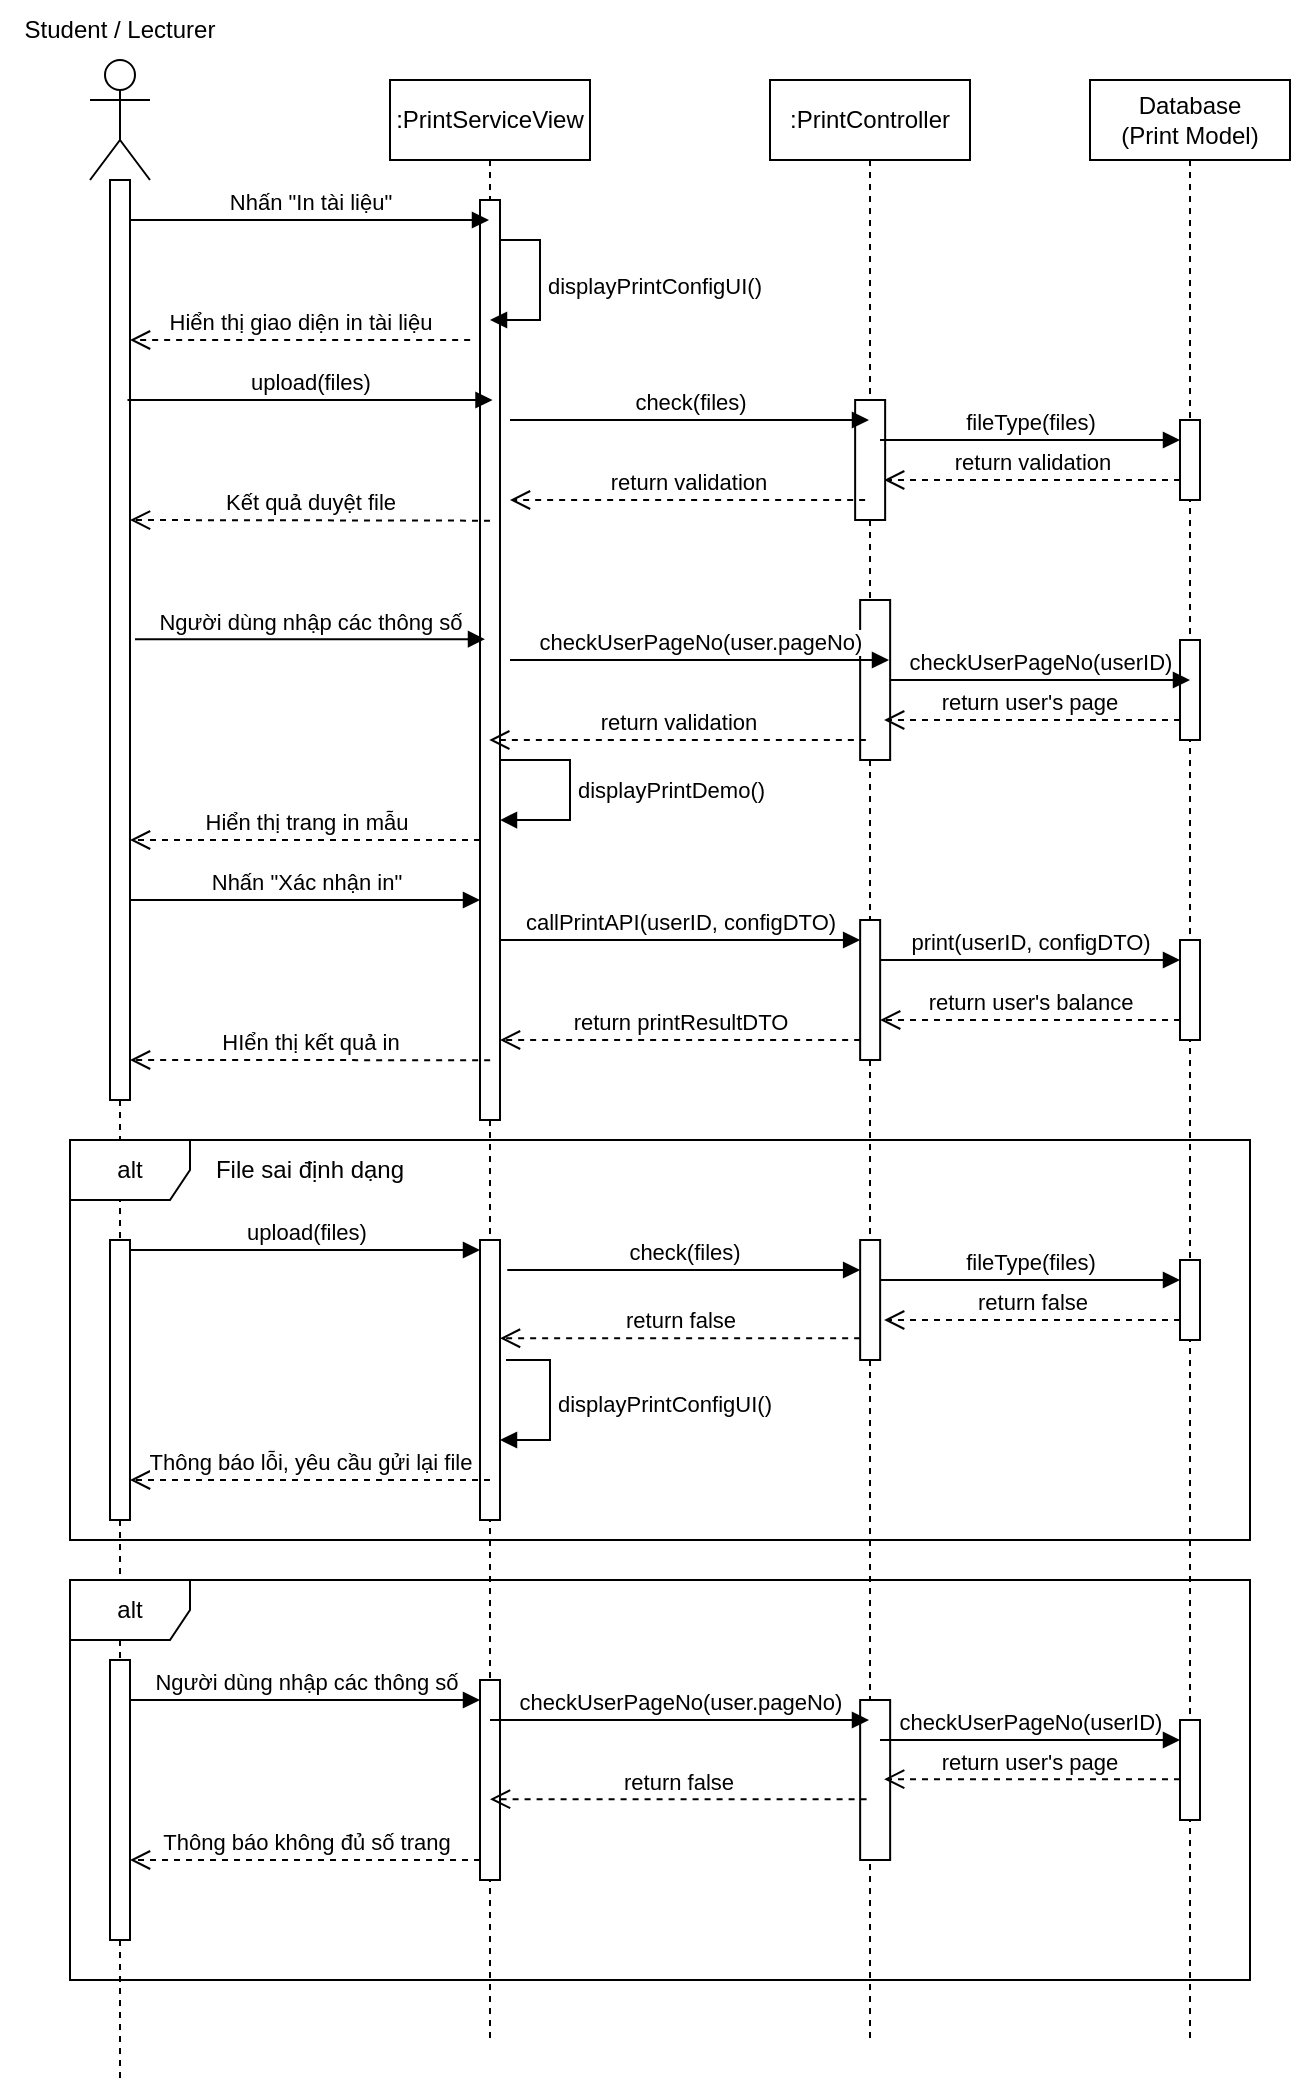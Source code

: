 <mxfile version="25.0.1">
  <diagram name="Page-1" id="2YBvvXClWsGukQMizWep">
    <mxGraphModel grid="1" page="1" gridSize="10" guides="1" tooltips="1" connect="1" arrows="1" fold="1" pageScale="1" pageWidth="850" pageHeight="1100" math="0" shadow="0">
      <root>
        <mxCell id="0" />
        <mxCell id="1" parent="0" />
        <mxCell id="9Hs4oxbQGnGstTRwlbUB-26" value="" style="shape=umlLifeline;perimeter=lifelinePerimeter;whiteSpace=wrap;html=1;container=1;dropTarget=0;collapsible=0;recursiveResize=0;outlineConnect=0;portConstraint=eastwest;newEdgeStyle={&quot;curved&quot;:0,&quot;rounded&quot;:0};size=0;" vertex="1" parent="1">
          <mxGeometry x="45" y="760" width="100" height="70" as="geometry" />
        </mxCell>
        <mxCell id="9Hs4oxbQGnGstTRwlbUB-7" value="" style="html=1;points=[[0,0,0,0,5],[0,1,0,0,-5],[1,0,0,0,5],[1,1,0,0,-5]];perimeter=orthogonalPerimeter;outlineConnect=0;targetShapes=umlLifeline;portConstraint=eastwest;newEdgeStyle={&quot;curved&quot;:0,&quot;rounded&quot;:0};" vertex="1" parent="1">
          <mxGeometry x="90" y="90" width="10" height="460" as="geometry" />
        </mxCell>
        <mxCell id="kjA4OYdeV_mXuaiOmGVa-1" value=":PrintServiceView" style="shape=umlLifeline;perimeter=lifelinePerimeter;whiteSpace=wrap;html=1;container=1;dropTarget=0;collapsible=0;recursiveResize=0;outlineConnect=0;portConstraint=eastwest;newEdgeStyle={&quot;edgeStyle&quot;:&quot;elbowEdgeStyle&quot;,&quot;elbow&quot;:&quot;vertical&quot;,&quot;curved&quot;:0,&quot;rounded&quot;:0};" vertex="1" parent="1">
          <mxGeometry x="230" y="40" width="100" height="980" as="geometry" />
        </mxCell>
        <mxCell id="kjA4OYdeV_mXuaiOmGVa-5" value="" style="html=1;points=[[0,0,0,0,5],[0,1,0,0,-5],[1,0,0,0,5],[1,1,0,0,-5]];perimeter=orthogonalPerimeter;outlineConnect=0;targetShapes=umlLifeline;portConstraint=eastwest;newEdgeStyle={&quot;curved&quot;:0,&quot;rounded&quot;:0};" vertex="1" parent="kjA4OYdeV_mXuaiOmGVa-1">
          <mxGeometry x="45" y="60" width="10" height="460" as="geometry" />
        </mxCell>
        <mxCell id="kjA4OYdeV_mXuaiOmGVa-8" value="displayPrintConfigUI()" style="html=1;align=left;spacingLeft=2;endArrow=block;rounded=0;edgeStyle=orthogonalEdgeStyle;curved=0;rounded=0;" edge="1" parent="kjA4OYdeV_mXuaiOmGVa-1" source="kjA4OYdeV_mXuaiOmGVa-5">
          <mxGeometry relative="1" as="geometry">
            <mxPoint x="60" y="80" as="sourcePoint" />
            <Array as="points">
              <mxPoint x="75" y="80" />
              <mxPoint x="75" y="120" />
            </Array>
            <mxPoint x="50" y="119.997" as="targetPoint" />
          </mxGeometry>
        </mxCell>
        <mxCell id="kjA4OYdeV_mXuaiOmGVa-43" value="" style="html=1;points=[[0,0,0,0,5],[0,1,0,0,-5],[1,0,0,0,5],[1,1,0,0,-5]];perimeter=orthogonalPerimeter;outlineConnect=0;targetShapes=umlLifeline;portConstraint=eastwest;newEdgeStyle={&quot;curved&quot;:0,&quot;rounded&quot;:0};" vertex="1" parent="kjA4OYdeV_mXuaiOmGVa-1">
          <mxGeometry x="45" y="580" width="10" height="140" as="geometry" />
        </mxCell>
        <mxCell id="kjA4OYdeV_mXuaiOmGVa-51" value="displayPrintConfigUI()" style="html=1;align=left;spacingLeft=2;endArrow=block;rounded=0;edgeStyle=orthogonalEdgeStyle;curved=0;rounded=0;" edge="1" parent="kjA4OYdeV_mXuaiOmGVa-1" target="kjA4OYdeV_mXuaiOmGVa-43">
          <mxGeometry relative="1" as="geometry">
            <mxPoint x="58" y="640" as="sourcePoint" />
            <Array as="points">
              <mxPoint x="80" y="640" />
              <mxPoint x="80" y="680" />
            </Array>
            <mxPoint x="65" y="680" as="targetPoint" />
          </mxGeometry>
        </mxCell>
        <mxCell id="kjA4OYdeV_mXuaiOmGVa-81" value="" style="html=1;points=[[0,0,0,0,5],[0,1,0,0,-5],[1,0,0,0,5],[1,1,0,0,-5]];perimeter=orthogonalPerimeter;outlineConnect=0;targetShapes=umlLifeline;portConstraint=eastwest;newEdgeStyle={&quot;curved&quot;:0,&quot;rounded&quot;:0};" vertex="1" parent="kjA4OYdeV_mXuaiOmGVa-1">
          <mxGeometry x="45" y="825" width="10" height="40" as="geometry" />
        </mxCell>
        <mxCell id="kjA4OYdeV_mXuaiOmGVa-84" value="" style="html=1;points=[[0,0,0,0,5],[0,1,0,0,-5],[1,0,0,0,5],[1,1,0,0,-5]];perimeter=orthogonalPerimeter;outlineConnect=0;targetShapes=umlLifeline;portConstraint=eastwest;newEdgeStyle={&quot;curved&quot;:0,&quot;rounded&quot;:0};" vertex="1" parent="kjA4OYdeV_mXuaiOmGVa-1">
          <mxGeometry x="45" y="800" width="10" height="100" as="geometry" />
        </mxCell>
        <mxCell id="kjA4OYdeV_mXuaiOmGVa-37" value="displayPrintDemo()" style="html=1;align=left;spacingLeft=2;endArrow=block;rounded=0;edgeStyle=orthogonalEdgeStyle;curved=0;rounded=0;" edge="1" parent="kjA4OYdeV_mXuaiOmGVa-1">
          <mxGeometry x="0.009" relative="1" as="geometry">
            <mxPoint x="55" y="340.04" as="sourcePoint" />
            <Array as="points">
              <mxPoint x="90" y="340.04" />
              <mxPoint x="90" y="370.04" />
            </Array>
            <mxPoint x="55" y="370.04" as="targetPoint" />
            <mxPoint as="offset" />
          </mxGeometry>
        </mxCell>
        <mxCell id="kjA4OYdeV_mXuaiOmGVa-2" value=":PrintController" style="shape=umlLifeline;perimeter=lifelinePerimeter;whiteSpace=wrap;html=1;container=1;dropTarget=0;collapsible=0;recursiveResize=0;outlineConnect=0;portConstraint=eastwest;newEdgeStyle={&quot;edgeStyle&quot;:&quot;elbowEdgeStyle&quot;,&quot;elbow&quot;:&quot;vertical&quot;,&quot;curved&quot;:0,&quot;rounded&quot;:0};" vertex="1" parent="1">
          <mxGeometry x="420" y="40" width="100" height="980" as="geometry" />
        </mxCell>
        <mxCell id="kjA4OYdeV_mXuaiOmGVa-25" value="" style="html=1;points=[[0,0,0,0,5],[0,1,0,0,-5],[1,0,0,0,5],[1,1,0,0,-5]];perimeter=orthogonalPerimeter;outlineConnect=0;targetShapes=umlLifeline;portConstraint=eastwest;newEdgeStyle={&quot;curved&quot;:0,&quot;rounded&quot;:0};" vertex="1" parent="kjA4OYdeV_mXuaiOmGVa-2">
          <mxGeometry x="45.07" y="420" width="10" height="70" as="geometry" />
        </mxCell>
        <mxCell id="kjA4OYdeV_mXuaiOmGVa-48" value="" style="html=1;points=[[0,0,0,0,5],[0,1,0,0,-5],[1,0,0,0,5],[1,1,0,0,-5]];perimeter=orthogonalPerimeter;outlineConnect=0;targetShapes=umlLifeline;portConstraint=eastwest;newEdgeStyle={&quot;curved&quot;:0,&quot;rounded&quot;:0};" vertex="1" parent="kjA4OYdeV_mXuaiOmGVa-2">
          <mxGeometry x="42.57" y="160" width="15" height="60" as="geometry" />
        </mxCell>
        <mxCell id="kjA4OYdeV_mXuaiOmGVa-49" value="" style="html=1;points=[[0,0,0,0,5],[0,1,0,0,-5],[1,0,0,0,5],[1,1,0,0,-5]];perimeter=orthogonalPerimeter;outlineConnect=0;targetShapes=umlLifeline;portConstraint=eastwest;newEdgeStyle={&quot;curved&quot;:0,&quot;rounded&quot;:0};" vertex="1" parent="kjA4OYdeV_mXuaiOmGVa-2">
          <mxGeometry x="45.07" y="580" width="10" height="60" as="geometry" />
        </mxCell>
        <mxCell id="W9gibHxgxlwAckUU26hZ-2" value="" style="html=1;points=[[0,0,0,0,5],[0,1,0,0,-5],[1,0,0,0,5],[1,1,0,0,-5]];perimeter=orthogonalPerimeter;outlineConnect=0;targetShapes=umlLifeline;portConstraint=eastwest;newEdgeStyle={&quot;curved&quot;:0,&quot;rounded&quot;:0};" vertex="1" parent="kjA4OYdeV_mXuaiOmGVa-2">
          <mxGeometry x="45.07" y="260" width="15" height="80" as="geometry" />
        </mxCell>
        <mxCell id="W9gibHxgxlwAckUU26hZ-23" value="" style="html=1;points=[[0,0,0,0,5],[0,1,0,0,-5],[1,0,0,0,5],[1,1,0,0,-5]];perimeter=orthogonalPerimeter;outlineConnect=0;targetShapes=umlLifeline;portConstraint=eastwest;newEdgeStyle={&quot;curved&quot;:0,&quot;rounded&quot;:0};" vertex="1" parent="kjA4OYdeV_mXuaiOmGVa-2">
          <mxGeometry x="45.07" y="810" width="15" height="80" as="geometry" />
        </mxCell>
        <mxCell id="kjA4OYdeV_mXuaiOmGVa-4" value="Student / Lecturer" style="text;html=1;align=center;verticalAlign=middle;whiteSpace=wrap;rounded=0;" vertex="1" parent="1">
          <mxGeometry x="35" width="120" height="30" as="geometry" />
        </mxCell>
        <mxCell id="kjA4OYdeV_mXuaiOmGVa-6" value="Nhấn &quot;In tài liệu&quot;" style="html=1;verticalAlign=bottom;startArrow=none;endArrow=block;startSize=8;curved=0;rounded=0;startFill=0;" edge="1" parent="1" target="kjA4OYdeV_mXuaiOmGVa-1">
          <mxGeometry relative="1" as="geometry">
            <mxPoint x="100" y="110" as="sourcePoint" />
            <mxPoint x="250" y="110" as="targetPoint" />
          </mxGeometry>
        </mxCell>
        <mxCell id="kjA4OYdeV_mXuaiOmGVa-9" value="Hiển thị giao diện in tài liệu" style="html=1;verticalAlign=bottom;endArrow=open;dashed=1;endSize=8;curved=0;rounded=0;exitX=0;exitY=1;exitDx=0;exitDy=-5;exitPerimeter=0;" edge="1" parent="1">
          <mxGeometry relative="1" as="geometry">
            <mxPoint x="270.07" y="170" as="sourcePoint" />
            <mxPoint x="100" y="170" as="targetPoint" />
          </mxGeometry>
        </mxCell>
        <mxCell id="kjA4OYdeV_mXuaiOmGVa-11" value="Kết quả duyệt file" style="html=1;verticalAlign=bottom;endArrow=open;dashed=1;endSize=8;curved=0;rounded=0;" edge="1" parent="1">
          <mxGeometry relative="1" as="geometry">
            <mxPoint x="280" y="260.34" as="sourcePoint" />
            <mxPoint x="100" y="260" as="targetPoint" />
          </mxGeometry>
        </mxCell>
        <mxCell id="kjA4OYdeV_mXuaiOmGVa-13" value="upload(files)" style="html=1;verticalAlign=bottom;startArrow=none;endArrow=block;startSize=8;curved=0;rounded=0;entryX=0;entryY=0;entryDx=0;entryDy=5;startFill=0;" edge="1" parent="1">
          <mxGeometry relative="1" as="geometry">
            <mxPoint x="98.75" y="200" as="sourcePoint" />
            <mxPoint x="281.25" y="200" as="targetPoint" />
          </mxGeometry>
        </mxCell>
        <mxCell id="kjA4OYdeV_mXuaiOmGVa-15" value="Người dùng nhập các thông số" style="html=1;verticalAlign=bottom;startArrow=none;endArrow=block;startSize=8;curved=0;rounded=0;entryX=0;entryY=0;entryDx=0;entryDy=5;startFill=0;" edge="1" parent="1">
          <mxGeometry relative="1" as="geometry">
            <mxPoint x="102.5" y="319.57" as="sourcePoint" />
            <mxPoint x="277.5" y="319.57" as="targetPoint" />
          </mxGeometry>
        </mxCell>
        <mxCell id="kjA4OYdeV_mXuaiOmGVa-21" value="Hiển thị trang in mẫu" style="html=1;verticalAlign=bottom;endArrow=open;dashed=1;endSize=8;curved=0;rounded=0;" edge="1" parent="1">
          <mxGeometry relative="1" as="geometry">
            <mxPoint x="275" y="420" as="sourcePoint" />
            <mxPoint x="100" y="420" as="targetPoint" />
          </mxGeometry>
        </mxCell>
        <mxCell id="kjA4OYdeV_mXuaiOmGVa-24" value="Nhấn &quot;Xác nhận in&quot;" style="html=1;verticalAlign=bottom;startArrow=none;endArrow=block;startSize=8;curved=0;rounded=0;startFill=0;" edge="1" parent="1" target="kjA4OYdeV_mXuaiOmGVa-5">
          <mxGeometry relative="1" as="geometry">
            <mxPoint x="100" y="450" as="sourcePoint" />
            <mxPoint x="270" y="450" as="targetPoint" />
          </mxGeometry>
        </mxCell>
        <mxCell id="kjA4OYdeV_mXuaiOmGVa-26" value="callPrintAPI(userID, configDTO)" style="html=1;verticalAlign=bottom;startArrow=none;endArrow=block;startSize=8;curved=0;rounded=0;entryX=0;entryY=0;entryDx=0;entryDy=5;startFill=0;" edge="1" parent="1">
          <mxGeometry relative="1" as="geometry">
            <mxPoint x="285" y="470" as="sourcePoint" />
            <mxPoint x="465.07" y="470" as="targetPoint" />
          </mxGeometry>
        </mxCell>
        <mxCell id="kjA4OYdeV_mXuaiOmGVa-27" value="Database&lt;div&gt;(Print Model)&lt;/div&gt;" style="shape=umlLifeline;perimeter=lifelinePerimeter;whiteSpace=wrap;html=1;container=1;dropTarget=0;collapsible=0;recursiveResize=0;outlineConnect=0;portConstraint=eastwest;newEdgeStyle={&quot;curved&quot;:0,&quot;rounded&quot;:0};" vertex="1" parent="1">
          <mxGeometry x="580" y="40" width="100" height="980" as="geometry" />
        </mxCell>
        <mxCell id="kjA4OYdeV_mXuaiOmGVa-30" value="" style="html=1;points=[[0,0,0,0,5],[0,1,0,0,-5],[1,0,0,0,5],[1,1,0,0,-5]];perimeter=orthogonalPerimeter;outlineConnect=0;targetShapes=umlLifeline;portConstraint=eastwest;newEdgeStyle={&quot;curved&quot;:0,&quot;rounded&quot;:0};" vertex="1" parent="kjA4OYdeV_mXuaiOmGVa-27">
          <mxGeometry x="45" y="430" width="10" height="50" as="geometry" />
        </mxCell>
        <mxCell id="W9gibHxgxlwAckUU26hZ-4" value="" style="html=1;points=[[0,0,0,0,5],[0,1,0,0,-5],[1,0,0,0,5],[1,1,0,0,-5]];perimeter=orthogonalPerimeter;outlineConnect=0;targetShapes=umlLifeline;portConstraint=eastwest;newEdgeStyle={&quot;curved&quot;:0,&quot;rounded&quot;:0};" vertex="1" parent="kjA4OYdeV_mXuaiOmGVa-27">
          <mxGeometry x="45" y="280" width="10" height="50" as="geometry" />
        </mxCell>
        <mxCell id="W9gibHxgxlwAckUU26hZ-9" value="" style="html=1;points=[[0,0,0,0,5],[0,1,0,0,-5],[1,0,0,0,5],[1,1,0,0,-5]];perimeter=orthogonalPerimeter;outlineConnect=0;targetShapes=umlLifeline;portConstraint=eastwest;newEdgeStyle={&quot;curved&quot;:0,&quot;rounded&quot;:0};" vertex="1" parent="kjA4OYdeV_mXuaiOmGVa-27">
          <mxGeometry x="45" y="170" width="10" height="40" as="geometry" />
        </mxCell>
        <mxCell id="W9gibHxgxlwAckUU26hZ-24" value="" style="html=1;points=[[0,0,0,0,5],[0,1,0,0,-5],[1,0,0,0,5],[1,1,0,0,-5]];perimeter=orthogonalPerimeter;outlineConnect=0;targetShapes=umlLifeline;portConstraint=eastwest;newEdgeStyle={&quot;curved&quot;:0,&quot;rounded&quot;:0};" vertex="1" parent="kjA4OYdeV_mXuaiOmGVa-27">
          <mxGeometry x="45" y="820" width="10" height="50" as="geometry" />
        </mxCell>
        <mxCell id="kjA4OYdeV_mXuaiOmGVa-31" value="print(userID, configDTO)" style="html=1;verticalAlign=bottom;endArrow=block;curved=0;rounded=0;entryX=0;entryY=0;entryDx=0;entryDy=5;" edge="1" parent="1">
          <mxGeometry relative="1" as="geometry">
            <mxPoint x="475.07" y="480" as="sourcePoint" />
            <mxPoint x="625" y="480" as="targetPoint" />
          </mxGeometry>
        </mxCell>
        <mxCell id="kjA4OYdeV_mXuaiOmGVa-32" value="return user&#39;s balance" style="html=1;verticalAlign=bottom;endArrow=open;dashed=1;endSize=8;curved=0;rounded=0;" edge="1" parent="1">
          <mxGeometry relative="1" as="geometry">
            <mxPoint x="475.07" y="510" as="targetPoint" />
            <mxPoint x="625" y="510" as="sourcePoint" />
          </mxGeometry>
        </mxCell>
        <mxCell id="kjA4OYdeV_mXuaiOmGVa-33" value="return printResultDTO" style="html=1;verticalAlign=bottom;endArrow=open;dashed=1;endSize=8;curved=0;rounded=0;" edge="1" parent="1" target="kjA4OYdeV_mXuaiOmGVa-5">
          <mxGeometry relative="1" as="geometry">
            <mxPoint x="465.07" y="520" as="sourcePoint" />
            <mxPoint x="290" y="520" as="targetPoint" />
          </mxGeometry>
        </mxCell>
        <mxCell id="kjA4OYdeV_mXuaiOmGVa-34" value="HIển thị kết quả in" style="html=1;verticalAlign=bottom;endArrow=open;dashed=1;endSize=8;curved=0;rounded=0;" edge="1" parent="1">
          <mxGeometry relative="1" as="geometry">
            <mxPoint x="280.07" y="530.1" as="sourcePoint" />
            <mxPoint x="100" y="530" as="targetPoint" />
          </mxGeometry>
        </mxCell>
        <mxCell id="9Hs4oxbQGnGstTRwlbUB-21" value="" style="shape=umlLifeline;perimeter=lifelinePerimeter;whiteSpace=wrap;html=1;container=1;dropTarget=0;collapsible=0;recursiveResize=0;outlineConnect=0;portConstraint=eastwest;newEdgeStyle={&quot;curved&quot;:0,&quot;rounded&quot;:0};size=0;" vertex="1" parent="1">
          <mxGeometry x="45" y="550" width="100" height="70" as="geometry" />
        </mxCell>
        <mxCell id="kjA4OYdeV_mXuaiOmGVa-38" value="alt" style="shape=umlFrame;whiteSpace=wrap;html=1;pointerEvents=0;" vertex="1" parent="1">
          <mxGeometry x="70" y="570" width="590" height="200" as="geometry" />
        </mxCell>
        <mxCell id="kjA4OYdeV_mXuaiOmGVa-40" value="File sai định dạng" style="text;html=1;align=center;verticalAlign=middle;whiteSpace=wrap;rounded=0;" vertex="1" parent="1">
          <mxGeometry x="130" y="570" width="120" height="30" as="geometry" />
        </mxCell>
        <mxCell id="kjA4OYdeV_mXuaiOmGVa-41" value="check(files)" style="html=1;verticalAlign=bottom;startArrow=none;endArrow=block;startSize=8;curved=0;rounded=0;startFill=0;" edge="1" parent="1" target="kjA4OYdeV_mXuaiOmGVa-2">
          <mxGeometry x="-0.0" relative="1" as="geometry">
            <mxPoint x="290" y="210" as="sourcePoint" />
            <mxPoint x="462.57" y="210" as="targetPoint" />
            <mxPoint as="offset" />
          </mxGeometry>
        </mxCell>
        <mxCell id="kjA4OYdeV_mXuaiOmGVa-42" value="return validation" style="html=1;verticalAlign=bottom;endArrow=open;dashed=1;endSize=8;curved=0;rounded=0;" edge="1" parent="1">
          <mxGeometry relative="1" as="geometry">
            <mxPoint x="467.57" y="250" as="sourcePoint" />
            <mxPoint x="290" y="250" as="targetPoint" />
            <Array as="points">
              <mxPoint x="435" y="250" />
            </Array>
          </mxGeometry>
        </mxCell>
        <mxCell id="kjA4OYdeV_mXuaiOmGVa-44" value="Thông báo lỗi, yêu cầu gửi lại file" style="html=1;verticalAlign=bottom;endArrow=open;dashed=1;endSize=8;curved=0;rounded=0;exitX=0.5;exitY=0.929;exitDx=0;exitDy=0;exitPerimeter=0;" edge="1" parent="1">
          <mxGeometry relative="1" as="geometry">
            <mxPoint x="280" y="740" as="sourcePoint" />
            <mxPoint x="100" y="740" as="targetPoint" />
          </mxGeometry>
        </mxCell>
        <mxCell id="kjA4OYdeV_mXuaiOmGVa-45" value="upload(files)" style="html=1;verticalAlign=bottom;startArrow=none;endArrow=block;startSize=8;curved=0;rounded=0;entryX=0;entryY=0;entryDx=0;entryDy=5;startFill=0;exitX=1;exitY=0;exitDx=0;exitDy=5;exitPerimeter=0;" edge="1" parent="1" source="9Hs4oxbQGnGstTRwlbUB-24" target="kjA4OYdeV_mXuaiOmGVa-43">
          <mxGeometry relative="1" as="geometry">
            <mxPoint x="110" y="625" as="sourcePoint" />
          </mxGeometry>
        </mxCell>
        <mxCell id="kjA4OYdeV_mXuaiOmGVa-46" value="check(files)" style="html=1;verticalAlign=bottom;startArrow=none;endArrow=block;startSize=8;curved=0;rounded=0;startFill=0;" edge="1" parent="1" target="kjA4OYdeV_mXuaiOmGVa-49">
          <mxGeometry x="-0.0" relative="1" as="geometry">
            <mxPoint x="288.64" y="635" as="sourcePoint" />
            <mxPoint x="468.64" y="635" as="targetPoint" />
            <mxPoint as="offset" />
          </mxGeometry>
        </mxCell>
        <mxCell id="kjA4OYdeV_mXuaiOmGVa-47" value="return false" style="html=1;verticalAlign=bottom;endArrow=open;dashed=1;endSize=8;curved=0;rounded=0;" edge="1" parent="1">
          <mxGeometry relative="1" as="geometry">
            <mxPoint x="465.07" y="669.13" as="sourcePoint" />
            <mxPoint x="285" y="669.13" as="targetPoint" />
          </mxGeometry>
        </mxCell>
        <mxCell id="kjA4OYdeV_mXuaiOmGVa-82" value="Người dùng nhập các thông số" style="html=1;verticalAlign=bottom;startArrow=none;endArrow=block;startSize=8;curved=0;rounded=0;startFill=0;" edge="1" parent="1" target="kjA4OYdeV_mXuaiOmGVa-84">
          <mxGeometry relative="1" as="geometry">
            <mxPoint x="100" y="850" as="sourcePoint" />
            <mxPoint x="270" y="850.0" as="targetPoint" />
          </mxGeometry>
        </mxCell>
        <mxCell id="kjA4OYdeV_mXuaiOmGVa-86" value="Thông báo không đủ số trang" style="html=1;verticalAlign=bottom;endArrow=open;dashed=1;endSize=8;curved=0;rounded=0;" edge="1" parent="1">
          <mxGeometry relative="1" as="geometry">
            <mxPoint x="275" y="930" as="sourcePoint" />
            <mxPoint x="100" y="930" as="targetPoint" />
          </mxGeometry>
        </mxCell>
        <mxCell id="9Hs4oxbQGnGstTRwlbUB-4" value="" style="shape=umlActor;verticalLabelPosition=bottom;verticalAlign=top;html=1;" vertex="1" parent="1">
          <mxGeometry x="80" y="30" width="30" height="60" as="geometry" />
        </mxCell>
        <mxCell id="9Hs4oxbQGnGstTRwlbUB-24" value="" style="html=1;points=[[0,0,0,0,5],[0,1,0,0,-5],[1,0,0,0,5],[1,1,0,0,-5]];perimeter=orthogonalPerimeter;outlineConnect=0;targetShapes=umlLifeline;portConstraint=eastwest;newEdgeStyle={&quot;curved&quot;:0,&quot;rounded&quot;:0};" vertex="1" parent="1">
          <mxGeometry x="90" y="620" width="10" height="140" as="geometry" />
        </mxCell>
        <mxCell id="kjA4OYdeV_mXuaiOmGVa-73" value="alt" style="shape=umlFrame;whiteSpace=wrap;html=1;pointerEvents=0;" vertex="1" parent="1">
          <mxGeometry x="70" y="790" width="590" height="200" as="geometry" />
        </mxCell>
        <mxCell id="9Hs4oxbQGnGstTRwlbUB-25" value="" style="html=1;points=[[0,0,0,0,5],[0,1,0,0,-5],[1,0,0,0,5],[1,1,0,0,-5]];perimeter=orthogonalPerimeter;outlineConnect=0;targetShapes=umlLifeline;portConstraint=eastwest;newEdgeStyle={&quot;curved&quot;:0,&quot;rounded&quot;:0};" vertex="1" parent="1">
          <mxGeometry x="90" y="830" width="10" height="140" as="geometry" />
        </mxCell>
        <mxCell id="W9gibHxgxlwAckUU26hZ-1" value="checkUserPageNo(user.pageNo)" style="html=1;verticalAlign=bottom;startArrow=none;endArrow=block;startSize=8;curved=0;rounded=0;startFill=0;" edge="1" parent="1">
          <mxGeometry x="0.0" relative="1" as="geometry">
            <mxPoint x="290" y="330" as="sourcePoint" />
            <mxPoint x="479.5" y="330" as="targetPoint" />
            <mxPoint as="offset" />
          </mxGeometry>
        </mxCell>
        <mxCell id="W9gibHxgxlwAckUU26hZ-3" value="checkUserPageNo(userID)" style="html=1;verticalAlign=bottom;startArrow=none;endArrow=block;startSize=8;curved=0;rounded=0;startFill=0;" edge="1" parent="1">
          <mxGeometry relative="1" as="geometry">
            <mxPoint x="480" y="340" as="sourcePoint" />
            <mxPoint x="630" y="340" as="targetPoint" />
            <mxPoint as="offset" />
          </mxGeometry>
        </mxCell>
        <mxCell id="W9gibHxgxlwAckUU26hZ-5" value="return user&#39;s page&amp;nbsp;" style="html=1;verticalAlign=bottom;endArrow=open;dashed=1;endSize=8;curved=0;rounded=0;" edge="1" parent="1">
          <mxGeometry relative="1" as="geometry">
            <mxPoint x="625" y="360" as="sourcePoint" />
            <mxPoint x="477.07" y="360" as="targetPoint" />
            <Array as="points">
              <mxPoint x="592" y="360" />
            </Array>
          </mxGeometry>
        </mxCell>
        <mxCell id="W9gibHxgxlwAckUU26hZ-6" value="return validation" style="html=1;verticalAlign=bottom;endArrow=open;dashed=1;endSize=8;curved=0;rounded=0;" edge="1" parent="1">
          <mxGeometry relative="1" as="geometry">
            <mxPoint x="467.93" y="370" as="sourcePoint" />
            <mxPoint x="279.63" y="370.0" as="targetPoint" />
            <Array as="points">
              <mxPoint x="434.93" y="370" />
            </Array>
          </mxGeometry>
        </mxCell>
        <mxCell id="W9gibHxgxlwAckUU26hZ-7" value="fileType(files)" style="html=1;verticalAlign=bottom;startArrow=none;endArrow=block;startSize=8;curved=0;rounded=0;startFill=0;" edge="1" parent="1">
          <mxGeometry x="-0.003" relative="1" as="geometry">
            <mxPoint x="475" y="220" as="sourcePoint" />
            <mxPoint x="625" y="220" as="targetPoint" />
            <mxPoint as="offset" />
          </mxGeometry>
        </mxCell>
        <mxCell id="W9gibHxgxlwAckUU26hZ-8" value="return validation" style="html=1;verticalAlign=bottom;endArrow=open;dashed=1;endSize=8;curved=0;rounded=0;" edge="1" parent="1">
          <mxGeometry relative="1" as="geometry">
            <mxPoint x="625" y="240" as="sourcePoint" />
            <mxPoint x="477.07" y="240" as="targetPoint" />
            <Array as="points">
              <mxPoint x="592" y="240" />
            </Array>
          </mxGeometry>
        </mxCell>
        <mxCell id="W9gibHxgxlwAckUU26hZ-10" value="" style="html=1;points=[[0,0,0,0,5],[0,1,0,0,-5],[1,0,0,0,5],[1,1,0,0,-5]];perimeter=orthogonalPerimeter;outlineConnect=0;targetShapes=umlLifeline;portConstraint=eastwest;newEdgeStyle={&quot;curved&quot;:0,&quot;rounded&quot;:0};" vertex="1" parent="1">
          <mxGeometry x="625" y="630" width="10" height="40" as="geometry" />
        </mxCell>
        <mxCell id="W9gibHxgxlwAckUU26hZ-11" value="fileType(files)" style="html=1;verticalAlign=bottom;startArrow=none;endArrow=block;startSize=8;curved=0;rounded=0;startFill=0;" edge="1" parent="1">
          <mxGeometry x="-0.003" relative="1" as="geometry">
            <mxPoint x="475" y="640" as="sourcePoint" />
            <mxPoint x="625" y="640" as="targetPoint" />
            <mxPoint as="offset" />
          </mxGeometry>
        </mxCell>
        <mxCell id="W9gibHxgxlwAckUU26hZ-12" value="return false" style="html=1;verticalAlign=bottom;endArrow=open;dashed=1;endSize=8;curved=0;rounded=0;" edge="1" parent="1">
          <mxGeometry x="-0.001" relative="1" as="geometry">
            <mxPoint x="625" y="660" as="sourcePoint" />
            <mxPoint x="477.07" y="660" as="targetPoint" />
            <Array as="points">
              <mxPoint x="592" y="660" />
            </Array>
            <mxPoint as="offset" />
          </mxGeometry>
        </mxCell>
        <mxCell id="W9gibHxgxlwAckUU26hZ-21" value="" style="shape=umlLifeline;perimeter=lifelinePerimeter;whiteSpace=wrap;html=1;container=1;dropTarget=0;collapsible=0;recursiveResize=0;outlineConnect=0;portConstraint=eastwest;newEdgeStyle={&quot;curved&quot;:0,&quot;rounded&quot;:0};size=0;" vertex="1" parent="1">
          <mxGeometry x="45" y="970" width="100" height="70" as="geometry" />
        </mxCell>
        <mxCell id="W9gibHxgxlwAckUU26hZ-22" value="checkUserPageNo(user.pageNo)" style="html=1;verticalAlign=bottom;startArrow=none;endArrow=block;startSize=8;curved=0;rounded=0;startFill=0;" edge="1" parent="1">
          <mxGeometry x="0.0" relative="1" as="geometry">
            <mxPoint x="280" y="860" as="sourcePoint" />
            <mxPoint x="469.5" y="860" as="targetPoint" />
            <mxPoint as="offset" />
          </mxGeometry>
        </mxCell>
        <mxCell id="W9gibHxgxlwAckUU26hZ-25" value="checkUserPageNo(userID)" style="html=1;verticalAlign=bottom;startArrow=none;endArrow=block;startSize=8;curved=0;rounded=0;startFill=0;" edge="1" parent="1">
          <mxGeometry relative="1" as="geometry">
            <mxPoint x="475" y="870" as="sourcePoint" />
            <mxPoint x="625" y="870" as="targetPoint" />
            <mxPoint as="offset" />
          </mxGeometry>
        </mxCell>
        <mxCell id="W9gibHxgxlwAckUU26hZ-26" value="return user&#39;s page&amp;nbsp;" style="html=1;verticalAlign=bottom;endArrow=open;dashed=1;endSize=8;curved=0;rounded=0;" edge="1" parent="1">
          <mxGeometry relative="1" as="geometry">
            <mxPoint x="625" y="889.57" as="sourcePoint" />
            <mxPoint x="477.07" y="889.57" as="targetPoint" />
            <Array as="points">
              <mxPoint x="592" y="889.57" />
            </Array>
          </mxGeometry>
        </mxCell>
        <mxCell id="W9gibHxgxlwAckUU26hZ-27" value="return false" style="html=1;verticalAlign=bottom;endArrow=open;dashed=1;endSize=8;curved=0;rounded=0;" edge="1" parent="1">
          <mxGeometry relative="1" as="geometry">
            <mxPoint x="468.3" y="899.57" as="sourcePoint" />
            <mxPoint x="280.0" y="899.57" as="targetPoint" />
            <Array as="points">
              <mxPoint x="435.3" y="899.57" />
            </Array>
          </mxGeometry>
        </mxCell>
      </root>
    </mxGraphModel>
  </diagram>
</mxfile>
